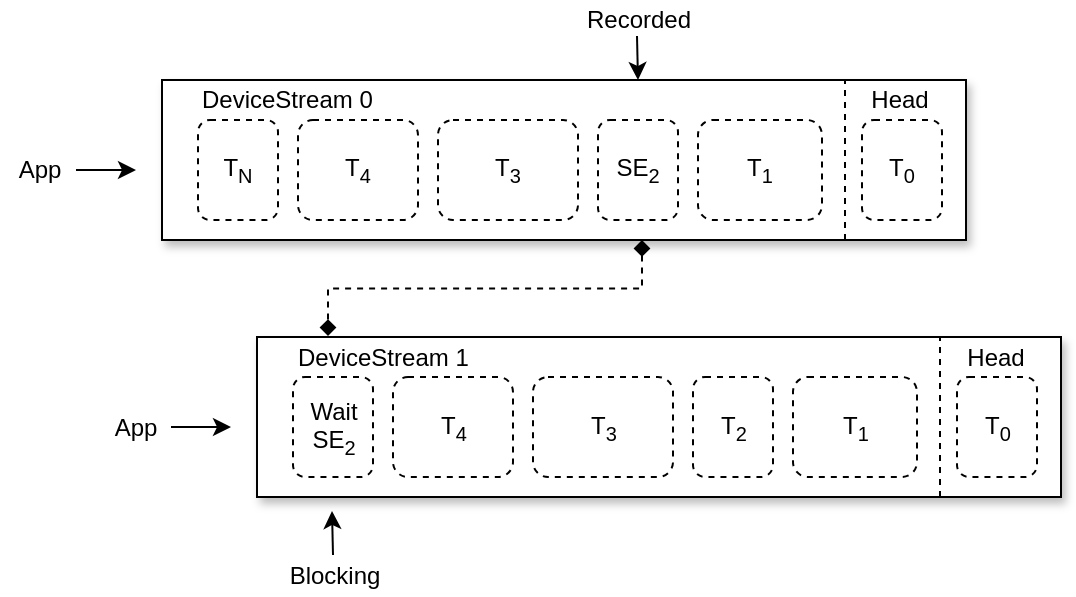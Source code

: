 <mxfile version="10.7.1" type="github"><diagram id="2vYcvdMglhv5XL8r2kbe" name="Page-1"><mxGraphModel dx="665" dy="694" grid="1" gridSize="10" guides="1" tooltips="1" connect="1" arrows="1" fold="1" page="1" pageScale="1" pageWidth="850" pageHeight="1100" math="0" shadow="0"><root><mxCell id="0"/><mxCell id="1" parent="0"/><mxCell id="hWTyPkQZ2qzjJMIVBUVF-16" value="App" style="text;html=1;strokeColor=none;fillColor=none;align=center;verticalAlign=middle;whiteSpace=wrap;rounded=0;dashed=1;" parent="1" vertex="1"><mxGeometry y="85" width="40" height="20" as="geometry"/></mxCell><mxCell id="hWTyPkQZ2qzjJMIVBUVF-18" value="" style="endArrow=classic;html=1;" parent="1" edge="1"><mxGeometry width="50" height="50" relative="1" as="geometry"><mxPoint x="38" y="95" as="sourcePoint"/><mxPoint x="68" y="95" as="targetPoint"/></mxGeometry></mxCell><mxCell id="KV9_CcIdV-ENm-rVORyN-45" value="" style="edgeStyle=orthogonalEdgeStyle;rounded=0;orthogonalLoop=1;jettySize=auto;html=1;exitX=0.597;exitY=1;exitDx=0;exitDy=0;exitPerimeter=0;entryX=0.125;entryY=-0.025;entryDx=0;entryDy=0;entryPerimeter=0;endArrow=diamond;endFill=1;startArrow=diamond;startFill=1;dashed=1;" edge="1" parent="1" source="hWTyPkQZ2qzjJMIVBUVF-1" target="KV9_CcIdV-ENm-rVORyN-29"><mxGeometry relative="1" as="geometry"/></mxCell><mxCell id="hWTyPkQZ2qzjJMIVBUVF-1" value="" style="rounded=0;whiteSpace=wrap;html=1;shadow=1;" parent="1" vertex="1"><mxGeometry x="81" y="50" width="402" height="80" as="geometry"/></mxCell><mxCell id="hWTyPkQZ2qzjJMIVBUVF-2" value="DeviceStream 0" style="text;html=1;strokeColor=none;fillColor=none;align=left;verticalAlign=middle;whiteSpace=wrap;rounded=0;" parent="1" vertex="1"><mxGeometry x="99" y="50" width="140" height="20" as="geometry"/></mxCell><mxCell id="hWTyPkQZ2qzjJMIVBUVF-7" value="T&lt;sub&gt;0&lt;/sub&gt;" style="text;html=1;strokeColor=#000000;fillColor=none;align=center;verticalAlign=middle;whiteSpace=wrap;rounded=1;dashed=1;" parent="1" vertex="1"><mxGeometry x="431" y="70" width="40" height="50" as="geometry"/></mxCell><mxCell id="hWTyPkQZ2qzjJMIVBUVF-8" value="T&lt;sub&gt;1&lt;/sub&gt;" style="text;html=1;strokeColor=#000000;fillColor=none;align=center;verticalAlign=middle;whiteSpace=wrap;rounded=1;dashed=1;" parent="1" vertex="1"><mxGeometry x="349" y="70" width="62" height="50" as="geometry"/></mxCell><mxCell id="hWTyPkQZ2qzjJMIVBUVF-9" value="T&lt;sub&gt;3&lt;/sub&gt;" style="text;html=1;strokeColor=#000000;fillColor=none;align=center;verticalAlign=middle;whiteSpace=wrap;rounded=1;dashed=1;" parent="1" vertex="1"><mxGeometry x="219" y="70" width="70" height="50" as="geometry"/></mxCell><mxCell id="hWTyPkQZ2qzjJMIVBUVF-11" value="T&lt;sub&gt;4&lt;/sub&gt;" style="text;html=1;strokeColor=#000000;fillColor=none;align=center;verticalAlign=middle;whiteSpace=wrap;rounded=1;dashed=1;" parent="1" vertex="1"><mxGeometry x="149" y="70" width="60" height="50" as="geometry"/></mxCell><mxCell id="hWTyPkQZ2qzjJMIVBUVF-14" value="T&lt;sub&gt;N&lt;/sub&gt;" style="text;html=1;strokeColor=#000000;fillColor=none;align=center;verticalAlign=middle;whiteSpace=wrap;rounded=1;dashed=1;" parent="1" vertex="1"><mxGeometry x="99" y="70" width="40" height="50" as="geometry"/></mxCell><mxCell id="H2AIq35H4eGOhcMndZeG-2" value="SE&lt;sub&gt;2&lt;/sub&gt;" style="text;html=1;strokeColor=#000000;fillColor=none;align=center;verticalAlign=middle;whiteSpace=wrap;rounded=1;dashed=1;" parent="1" vertex="1"><mxGeometry x="299" y="70" width="40" height="50" as="geometry"/></mxCell><mxCell id="H2AIq35H4eGOhcMndZeG-8" value="" style="endArrow=none;dashed=1;html=1;" parent="1" edge="1"><mxGeometry width="50" height="50" relative="1" as="geometry"><mxPoint x="422.5" y="130" as="sourcePoint"/><mxPoint x="422.5" y="50" as="targetPoint"/></mxGeometry></mxCell><mxCell id="H2AIq35H4eGOhcMndZeG-3" value="&lt;div style=&quot;text-align: center&quot;&gt;&lt;span&gt;Head&lt;/span&gt;&lt;/div&gt;" style="text;html=1;strokeColor=none;fillColor=none;align=center;verticalAlign=middle;whiteSpace=wrap;rounded=0;" parent="1" vertex="1"><mxGeometry x="431" y="50" width="38" height="20" as="geometry"/></mxCell><mxCell id="H2AIq35H4eGOhcMndZeG-18" value="Recorded&lt;br&gt;" style="text;html=1;resizable=0;points=[];autosize=1;align=center;verticalAlign=top;spacingTop=-4;" parent="1" vertex="1"><mxGeometry x="284" y="10" width="70" height="20" as="geometry"/></mxCell><mxCell id="H2AIq35H4eGOhcMndZeG-19" value="" style="endArrow=classic;html=1;" parent="1" edge="1"><mxGeometry width="50" height="50" relative="1" as="geometry"><mxPoint x="318.5" y="28" as="sourcePoint"/><mxPoint x="319" y="50" as="targetPoint"/></mxGeometry></mxCell><mxCell id="KV9_CcIdV-ENm-rVORyN-44" value="" style="group" vertex="1" connectable="0" parent="1"><mxGeometry x="47.5" y="178.5" width="483" height="129" as="geometry"/></mxCell><mxCell id="KV9_CcIdV-ENm-rVORyN-43" value="" style="group" vertex="1" connectable="0" parent="KV9_CcIdV-ENm-rVORyN-44"><mxGeometry width="483" height="129" as="geometry"/></mxCell><mxCell id="KV9_CcIdV-ENm-rVORyN-25" value="App" style="text;html=1;strokeColor=none;fillColor=none;align=center;verticalAlign=middle;whiteSpace=wrap;rounded=0;dashed=1;" vertex="1" parent="KV9_CcIdV-ENm-rVORyN-43"><mxGeometry y="35" width="40" height="20" as="geometry"/></mxCell><mxCell id="KV9_CcIdV-ENm-rVORyN-27" value="" style="endArrow=classic;html=1;" edge="1" parent="KV9_CcIdV-ENm-rVORyN-43"><mxGeometry width="50" height="50" relative="1" as="geometry"><mxPoint x="38" y="45" as="sourcePoint"/><mxPoint x="68" y="45" as="targetPoint"/></mxGeometry></mxCell><mxCell id="KV9_CcIdV-ENm-rVORyN-28" value="" style="rounded=0;whiteSpace=wrap;html=1;shadow=1;" vertex="1" parent="KV9_CcIdV-ENm-rVORyN-43"><mxGeometry x="81" width="402" height="80" as="geometry"/></mxCell><mxCell id="KV9_CcIdV-ENm-rVORyN-29" value="DeviceStream 1" style="text;html=1;strokeColor=none;fillColor=none;align=left;verticalAlign=middle;whiteSpace=wrap;rounded=0;" vertex="1" parent="KV9_CcIdV-ENm-rVORyN-43"><mxGeometry x="99" width="140" height="20" as="geometry"/></mxCell><mxCell id="KV9_CcIdV-ENm-rVORyN-30" value="T&lt;sub&gt;0&lt;/sub&gt;&lt;br&gt;" style="text;html=1;strokeColor=#000000;fillColor=none;align=center;verticalAlign=middle;whiteSpace=wrap;rounded=1;dashed=1;" vertex="1" parent="KV9_CcIdV-ENm-rVORyN-43"><mxGeometry x="431" y="20" width="40" height="50" as="geometry"/></mxCell><mxCell id="KV9_CcIdV-ENm-rVORyN-31" value="T&lt;sub&gt;1&lt;/sub&gt;" style="text;html=1;strokeColor=#000000;fillColor=none;align=center;verticalAlign=middle;whiteSpace=wrap;rounded=1;dashed=1;" vertex="1" parent="KV9_CcIdV-ENm-rVORyN-43"><mxGeometry x="349" y="20" width="62" height="50" as="geometry"/></mxCell><mxCell id="KV9_CcIdV-ENm-rVORyN-32" value="T&lt;sub&gt;3&lt;/sub&gt;" style="text;html=1;strokeColor=#000000;fillColor=none;align=center;verticalAlign=middle;whiteSpace=wrap;rounded=1;dashed=1;" vertex="1" parent="KV9_CcIdV-ENm-rVORyN-43"><mxGeometry x="219" y="20" width="70" height="50" as="geometry"/></mxCell><mxCell id="KV9_CcIdV-ENm-rVORyN-33" value="T&lt;sub&gt;4&lt;/sub&gt;" style="text;html=1;strokeColor=#000000;fillColor=none;align=center;verticalAlign=middle;whiteSpace=wrap;rounded=1;dashed=1;" vertex="1" parent="KV9_CcIdV-ENm-rVORyN-43"><mxGeometry x="149" y="20" width="60" height="50" as="geometry"/></mxCell><mxCell id="KV9_CcIdV-ENm-rVORyN-34" value="Wait&lt;br&gt;SE&lt;sub&gt;2&lt;/sub&gt;&lt;br&gt;" style="text;html=1;strokeColor=#000000;fillColor=none;align=center;verticalAlign=middle;whiteSpace=wrap;rounded=1;dashed=1;" vertex="1" parent="KV9_CcIdV-ENm-rVORyN-43"><mxGeometry x="99" y="20" width="40" height="50" as="geometry"/></mxCell><mxCell id="KV9_CcIdV-ENm-rVORyN-35" value="T&lt;sub&gt;2&lt;/sub&gt;" style="text;html=1;strokeColor=#000000;fillColor=none;align=center;verticalAlign=middle;whiteSpace=wrap;rounded=1;dashed=1;" vertex="1" parent="KV9_CcIdV-ENm-rVORyN-43"><mxGeometry x="299" y="20" width="40" height="50" as="geometry"/></mxCell><mxCell id="KV9_CcIdV-ENm-rVORyN-36" value="" style="endArrow=none;dashed=1;html=1;" edge="1" parent="KV9_CcIdV-ENm-rVORyN-43"><mxGeometry width="50" height="50" relative="1" as="geometry"><mxPoint x="422.5" y="80" as="sourcePoint"/><mxPoint x="422.5" as="targetPoint"/></mxGeometry></mxCell><mxCell id="KV9_CcIdV-ENm-rVORyN-37" value="&lt;div style=&quot;text-align: center&quot;&gt;&lt;span&gt;Head&lt;/span&gt;&lt;/div&gt;" style="text;html=1;strokeColor=none;fillColor=none;align=center;verticalAlign=middle;whiteSpace=wrap;rounded=0;" vertex="1" parent="KV9_CcIdV-ENm-rVORyN-43"><mxGeometry x="431" width="38" height="20" as="geometry"/></mxCell><mxCell id="KV9_CcIdV-ENm-rVORyN-40" value="Blocking&lt;br&gt;" style="text;html=1;resizable=0;points=[];autosize=1;align=center;verticalAlign=top;spacingTop=-4;" vertex="1" parent="KV9_CcIdV-ENm-rVORyN-43"><mxGeometry x="89" y="109" width="60" height="20" as="geometry"/></mxCell><mxCell id="KV9_CcIdV-ENm-rVORyN-41" value="" style="endArrow=classic;html=1;" edge="1" parent="KV9_CcIdV-ENm-rVORyN-43"><mxGeometry width="50" height="50" relative="1" as="geometry"><mxPoint x="119" y="109" as="sourcePoint"/><mxPoint x="118.5" y="87" as="targetPoint"/></mxGeometry></mxCell></root></mxGraphModel></diagram></mxfile>